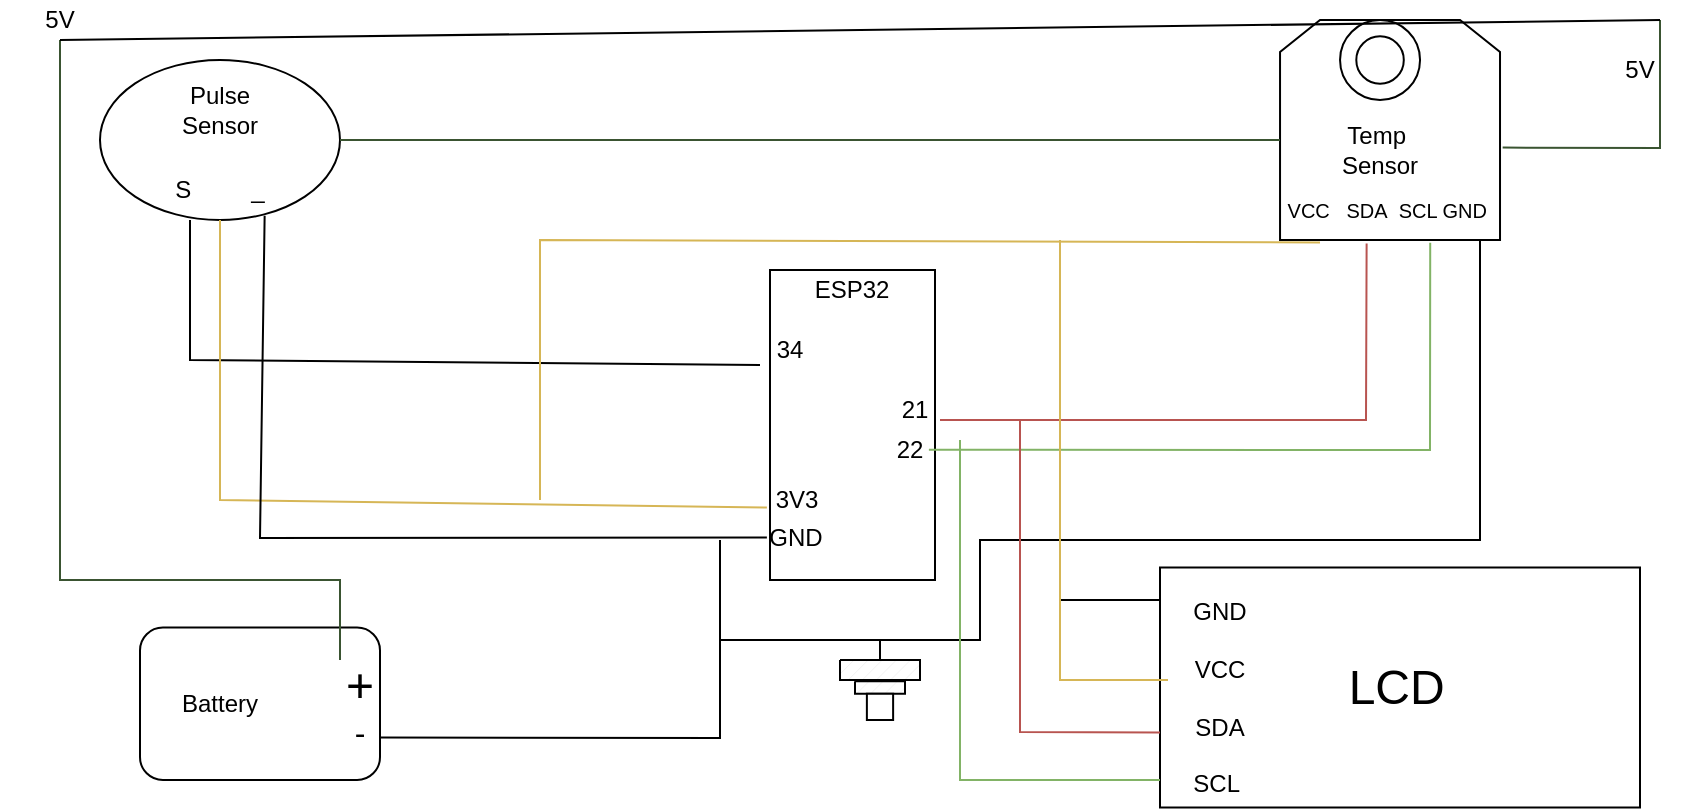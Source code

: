 <mxfile version="28.1.2">
  <diagram name="Page-1" id="38iq7cqJ-2t1s2Ds8JAe">
    <mxGraphModel dx="1042" dy="562" grid="1" gridSize="10" guides="1" tooltips="1" connect="1" arrows="1" fold="1" page="1" pageScale="1" pageWidth="850" pageHeight="1100" math="0" shadow="0">
      <root>
        <mxCell id="0" />
        <mxCell id="1" parent="0" />
        <mxCell id="iBKOn3mXy9IYe055b8Jy-1" value="" style="rounded=0;whiteSpace=wrap;html=1;rotation=-90;" parent="1" vertex="1">
          <mxGeometry x="358.75" y="191.25" width="155" height="82.5" as="geometry" />
        </mxCell>
        <mxCell id="iBKOn3mXy9IYe055b8Jy-2" value="ESP32" style="text;html=1;align=center;verticalAlign=middle;whiteSpace=wrap;rounded=0;" parent="1" vertex="1">
          <mxGeometry x="406.25" y="150" width="60" height="30" as="geometry" />
        </mxCell>
        <mxCell id="iBKOn3mXy9IYe055b8Jy-3" value="" style="ellipse;whiteSpace=wrap;html=1;" parent="1" vertex="1">
          <mxGeometry x="60" y="50" width="120" height="80" as="geometry" />
        </mxCell>
        <mxCell id="iBKOn3mXy9IYe055b8Jy-11" value="21" style="text;html=1;align=center;verticalAlign=middle;whiteSpace=wrap;rounded=0;" parent="1" vertex="1">
          <mxGeometry x="455" y="210" width="25" height="30" as="geometry" />
        </mxCell>
        <mxCell id="iBKOn3mXy9IYe055b8Jy-12" value="22" style="text;html=1;align=center;verticalAlign=middle;whiteSpace=wrap;rounded=0;" parent="1" vertex="1">
          <mxGeometry x="455" y="230" width="20" height="30" as="geometry" />
        </mxCell>
        <mxCell id="iBKOn3mXy9IYe055b8Jy-13" value="34" style="text;html=1;align=center;verticalAlign=middle;whiteSpace=wrap;rounded=0;" parent="1" vertex="1">
          <mxGeometry x="390" y="180" width="30" height="30" as="geometry" />
        </mxCell>
        <mxCell id="iBKOn3mXy9IYe055b8Jy-14" value="3V3" style="text;html=1;align=center;verticalAlign=middle;whiteSpace=wrap;rounded=0;" parent="1" vertex="1">
          <mxGeometry x="396.88" y="260" width="23.12" height="20" as="geometry" />
        </mxCell>
        <mxCell id="iBKOn3mXy9IYe055b8Jy-15" value="GND" style="text;html=1;align=center;verticalAlign=middle;whiteSpace=wrap;rounded=0;" parent="1" vertex="1">
          <mxGeometry x="393.44" y="273.75" width="30" height="30" as="geometry" />
        </mxCell>
        <mxCell id="iBKOn3mXy9IYe055b8Jy-18" value="" style="group" parent="1" vertex="1" connectable="0">
          <mxGeometry x="590" y="303.75" width="240" height="120" as="geometry" />
        </mxCell>
        <mxCell id="iBKOn3mXy9IYe055b8Jy-16" value="" style="rounded=0;whiteSpace=wrap;html=1;" parent="iBKOn3mXy9IYe055b8Jy-18" vertex="1">
          <mxGeometry width="240" height="120" as="geometry" />
        </mxCell>
        <mxCell id="iBKOn3mXy9IYe055b8Jy-17" value="&lt;font style=&quot;font-size: 24px;&quot;&gt;LCD&lt;/font&gt;&amp;nbsp;" style="text;html=1;align=center;verticalAlign=middle;whiteSpace=wrap;rounded=0;" parent="iBKOn3mXy9IYe055b8Jy-18" vertex="1">
          <mxGeometry x="90" y="45" width="60" height="30" as="geometry" />
        </mxCell>
        <mxCell id="iBKOn3mXy9IYe055b8Jy-19" value="GND&lt;div&gt;&lt;br&gt;&lt;/div&gt;&lt;div&gt;VCC&lt;/div&gt;&lt;div&gt;&lt;br&gt;&lt;/div&gt;&lt;div&gt;SDA&lt;/div&gt;&lt;div&gt;&lt;br&gt;&lt;/div&gt;&lt;div&gt;SCL&amp;nbsp;&lt;/div&gt;" style="text;html=1;align=center;verticalAlign=middle;whiteSpace=wrap;rounded=0;" parent="iBKOn3mXy9IYe055b8Jy-18" vertex="1">
          <mxGeometry y="30" width="60" height="70" as="geometry" />
        </mxCell>
        <mxCell id="iBKOn3mXy9IYe055b8Jy-21" value="" style="rounded=1;whiteSpace=wrap;html=1;" parent="1" vertex="1">
          <mxGeometry x="80" y="333.75" width="120" height="76.25" as="geometry" />
        </mxCell>
        <mxCell id="iBKOn3mXy9IYe055b8Jy-26" value="&lt;font style=&quot;font-size: 24px;&quot;&gt;+&lt;/font&gt;&lt;div&gt;&lt;font size=&quot;3&quot;&gt;-&lt;/font&gt;&lt;/div&gt;" style="text;html=1;align=center;verticalAlign=middle;whiteSpace=wrap;rounded=0;" parent="1" vertex="1">
          <mxGeometry x="160" y="350.31" width="60" height="43.12" as="geometry" />
        </mxCell>
        <mxCell id="iBKOn3mXy9IYe055b8Jy-27" value="Pulse Sensor" style="text;html=1;align=center;verticalAlign=middle;whiteSpace=wrap;rounded=0;" parent="1" vertex="1">
          <mxGeometry x="90" y="60" width="60" height="30" as="geometry" />
        </mxCell>
        <mxCell id="iBKOn3mXy9IYe055b8Jy-28" value="S&amp;nbsp; &amp;nbsp; &amp;nbsp; &amp;nbsp; &amp;nbsp;_" style="text;html=1;align=center;verticalAlign=middle;whiteSpace=wrap;rounded=0;" parent="1" vertex="1">
          <mxGeometry x="90" y="100" width="60" height="30" as="geometry" />
        </mxCell>
        <mxCell id="iBKOn3mXy9IYe055b8Jy-33" value="" style="group" parent="1" vertex="1" connectable="0">
          <mxGeometry x="650.02" y="30" width="129.99" height="110" as="geometry" />
        </mxCell>
        <mxCell id="iBKOn3mXy9IYe055b8Jy-5" value="" style="shape=loopLimit;whiteSpace=wrap;html=1;" parent="iBKOn3mXy9IYe055b8Jy-33" vertex="1">
          <mxGeometry width="109.99" height="110" as="geometry" />
        </mxCell>
        <mxCell id="iBKOn3mXy9IYe055b8Jy-9" value="Temp&amp;nbsp;&lt;div&gt;Sensor&lt;/div&gt;" style="text;html=1;align=center;verticalAlign=middle;whiteSpace=wrap;rounded=0;" parent="iBKOn3mXy9IYe055b8Jy-33" vertex="1">
          <mxGeometry x="20" y="50" width="60" height="30" as="geometry" />
        </mxCell>
        <mxCell id="iBKOn3mXy9IYe055b8Jy-29" value="" style="group" parent="iBKOn3mXy9IYe055b8Jy-33" vertex="1" connectable="0">
          <mxGeometry x="30" width="40" height="40" as="geometry" />
        </mxCell>
        <mxCell id="iBKOn3mXy9IYe055b8Jy-6" value="" style="ellipse;whiteSpace=wrap;html=1;aspect=fixed;" parent="iBKOn3mXy9IYe055b8Jy-29" vertex="1">
          <mxGeometry width="40" height="40" as="geometry" />
        </mxCell>
        <mxCell id="iBKOn3mXy9IYe055b8Jy-8" value="" style="ellipse;whiteSpace=wrap;html=1;aspect=fixed;" parent="iBKOn3mXy9IYe055b8Jy-29" vertex="1">
          <mxGeometry x="8.13" y="8.13" width="23.75" height="23.75" as="geometry" />
        </mxCell>
        <mxCell id="iBKOn3mXy9IYe055b8Jy-31" value="&lt;font style=&quot;font-size: 10px;&quot;&gt;VCC&amp;nbsp; &amp;nbsp;SDA&amp;nbsp; SCL GND&amp;nbsp;&lt;/font&gt;" style="text;html=1;align=center;verticalAlign=middle;whiteSpace=wrap;rounded=0;" parent="1" vertex="1">
          <mxGeometry x="630.01" y="110" width="150" height="30" as="geometry" />
        </mxCell>
        <mxCell id="iBKOn3mXy9IYe055b8Jy-35" value="" style="endArrow=none;html=1;rounded=0;entryX=0;entryY=0.75;entryDx=0;entryDy=0;exitX=0.25;exitY=1;exitDx=0;exitDy=0;" parent="1" source="iBKOn3mXy9IYe055b8Jy-28" target="iBKOn3mXy9IYe055b8Jy-13" edge="1">
          <mxGeometry width="50" height="50" relative="1" as="geometry">
            <mxPoint x="100" y="200" as="sourcePoint" />
            <mxPoint x="390" y="260" as="targetPoint" />
            <Array as="points">
              <mxPoint x="105" y="200" />
            </Array>
          </mxGeometry>
        </mxCell>
        <mxCell id="iBKOn3mXy9IYe055b8Jy-36" value="" style="endArrow=none;html=1;rounded=0;entryX=0;entryY=0;entryDx=0;entryDy=0;exitX=0.5;exitY=1;exitDx=0;exitDy=0;fillColor=#fff2cc;strokeColor=#d6b656;" parent="1" source="iBKOn3mXy9IYe055b8Jy-28" target="iBKOn3mXy9IYe055b8Jy-15" edge="1">
          <mxGeometry width="50" height="50" relative="1" as="geometry">
            <mxPoint x="340" y="310" as="sourcePoint" />
            <mxPoint x="390" y="260" as="targetPoint" />
            <Array as="points">
              <mxPoint x="120" y="270" />
            </Array>
          </mxGeometry>
        </mxCell>
        <mxCell id="iBKOn3mXy9IYe055b8Jy-38" value="" style="endArrow=none;html=1;rounded=0;entryX=0;entryY=0.5;entryDx=0;entryDy=0;exitX=0.872;exitY=0.929;exitDx=0;exitDy=0;exitPerimeter=0;" parent="1" source="iBKOn3mXy9IYe055b8Jy-28" target="iBKOn3mXy9IYe055b8Jy-15" edge="1">
          <mxGeometry width="50" height="50" relative="1" as="geometry">
            <mxPoint x="340" y="310" as="sourcePoint" />
            <mxPoint x="390" y="260" as="targetPoint" />
            <Array as="points">
              <mxPoint x="140" y="289" />
            </Array>
          </mxGeometry>
        </mxCell>
        <mxCell id="iBKOn3mXy9IYe055b8Jy-39" value="" style="endArrow=none;html=1;rounded=0;fillColor=#fff2cc;strokeColor=#d6b656;" parent="1" edge="1">
          <mxGeometry width="50" height="50" relative="1" as="geometry">
            <mxPoint x="280" y="270" as="sourcePoint" />
            <mxPoint x="670" y="141.25" as="targetPoint" />
            <Array as="points">
              <mxPoint x="280" y="140" />
            </Array>
          </mxGeometry>
        </mxCell>
        <mxCell id="iBKOn3mXy9IYe055b8Jy-40" value="" style="endArrow=none;html=1;rounded=0;entryX=0.422;entryY=1.059;entryDx=0;entryDy=0;entryPerimeter=0;fillColor=#f8cecc;strokeColor=#b85450;" parent="1" target="iBKOn3mXy9IYe055b8Jy-31" edge="1">
          <mxGeometry width="50" height="50" relative="1" as="geometry">
            <mxPoint x="480" y="230" as="sourcePoint" />
            <mxPoint x="530" y="180" as="targetPoint" />
            <Array as="points">
              <mxPoint x="693" y="230" />
            </Array>
          </mxGeometry>
        </mxCell>
        <mxCell id="iBKOn3mXy9IYe055b8Jy-41" value="" style="endArrow=none;html=1;rounded=0;entryX=0.634;entryY=1.047;entryDx=0;entryDy=0;entryPerimeter=0;exitX=0.42;exitY=0.963;exitDx=0;exitDy=0;exitPerimeter=0;fillColor=#d5e8d4;strokeColor=#82b366;" parent="1" source="iBKOn3mXy9IYe055b8Jy-1" target="iBKOn3mXy9IYe055b8Jy-31" edge="1">
          <mxGeometry width="50" height="50" relative="1" as="geometry">
            <mxPoint x="370" y="440" as="sourcePoint" />
            <mxPoint x="420" y="390" as="targetPoint" />
            <Array as="points">
              <mxPoint x="725" y="245" />
            </Array>
          </mxGeometry>
        </mxCell>
        <mxCell id="iBKOn3mXy9IYe055b8Jy-42" value="" style="endArrow=none;html=1;rounded=0;" parent="1" edge="1">
          <mxGeometry width="50" height="50" relative="1" as="geometry">
            <mxPoint x="370" y="290" as="sourcePoint" />
            <mxPoint x="750" y="140" as="targetPoint" />
            <Array as="points">
              <mxPoint x="370" y="340" />
              <mxPoint x="500" y="340" />
              <mxPoint x="500" y="290" />
              <mxPoint x="750" y="290" />
            </Array>
          </mxGeometry>
        </mxCell>
        <mxCell id="iBKOn3mXy9IYe055b8Jy-43" value="" style="endArrow=none;html=1;rounded=0;" parent="1" edge="1">
          <mxGeometry width="50" height="50" relative="1" as="geometry">
            <mxPoint x="540" y="290" as="sourcePoint" />
            <mxPoint x="590" y="320" as="targetPoint" />
            <Array as="points">
              <mxPoint x="540" y="320" />
            </Array>
          </mxGeometry>
        </mxCell>
        <mxCell id="iBKOn3mXy9IYe055b8Jy-44" value="" style="endArrow=none;html=1;rounded=0;fillColor=#fff2cc;strokeColor=#d6b656;" parent="1" edge="1">
          <mxGeometry width="50" height="50" relative="1" as="geometry">
            <mxPoint x="594" y="360" as="sourcePoint" />
            <mxPoint x="540" y="140" as="targetPoint" />
            <Array as="points">
              <mxPoint x="540" y="360" />
            </Array>
          </mxGeometry>
        </mxCell>
        <mxCell id="iBKOn3mXy9IYe055b8Jy-46" value="" style="endArrow=none;html=1;rounded=0;entryX=0;entryY=0.75;entryDx=0;entryDy=0;fillColor=#f8cecc;strokeColor=#b85450;" parent="1" target="iBKOn3mXy9IYe055b8Jy-19" edge="1">
          <mxGeometry width="50" height="50" relative="1" as="geometry">
            <mxPoint x="520" y="230" as="sourcePoint" />
            <mxPoint x="560" y="290" as="targetPoint" />
            <Array as="points">
              <mxPoint x="520" y="386" />
            </Array>
          </mxGeometry>
        </mxCell>
        <mxCell id="iBKOn3mXy9IYe055b8Jy-47" value="" style="endArrow=none;html=1;rounded=0;fillColor=#d5e8d4;strokeColor=#82b366;" parent="1" edge="1">
          <mxGeometry width="50" height="50" relative="1" as="geometry">
            <mxPoint x="490" y="240" as="sourcePoint" />
            <mxPoint x="590" y="410" as="targetPoint" />
            <Array as="points">
              <mxPoint x="490" y="410" />
            </Array>
          </mxGeometry>
        </mxCell>
        <mxCell id="iBKOn3mXy9IYe055b8Jy-48" value="" style="endArrow=none;html=1;rounded=0;" parent="1" edge="1">
          <mxGeometry width="50" height="50" relative="1" as="geometry">
            <mxPoint x="200" y="388.75" as="sourcePoint" />
            <mxPoint x="370" y="340" as="targetPoint" />
            <Array as="points">
              <mxPoint x="370" y="389" />
            </Array>
          </mxGeometry>
        </mxCell>
        <mxCell id="iBKOn3mXy9IYe055b8Jy-49" value="" style="endArrow=none;html=1;rounded=0;fillColor=#6d8764;strokeColor=#3A5431;" parent="1" target="iBKOn3mXy9IYe055b8Jy-64" edge="1">
          <mxGeometry width="50" height="50" relative="1" as="geometry">
            <mxPoint x="180" y="350" as="sourcePoint" />
            <mxPoint x="40.0" y="80" as="targetPoint" />
            <Array as="points">
              <mxPoint x="180" y="310" />
              <mxPoint x="40" y="310" />
              <mxPoint x="40" y="70" />
            </Array>
          </mxGeometry>
        </mxCell>
        <mxCell id="iBKOn3mXy9IYe055b8Jy-50" value="" style="endArrow=none;html=1;rounded=0;exitX=1;exitY=0.5;exitDx=0;exitDy=0;fillColor=#6d8764;strokeColor=#3A5431;" parent="1" source="iBKOn3mXy9IYe055b8Jy-3" edge="1">
          <mxGeometry width="50" height="50" relative="1" as="geometry">
            <mxPoint x="180" y="115" as="sourcePoint" />
            <mxPoint x="650" y="90" as="targetPoint" />
          </mxGeometry>
        </mxCell>
        <mxCell id="iBKOn3mXy9IYe055b8Jy-51" value="" style="endArrow=none;html=1;rounded=0;exitX=1.012;exitY=0.58;exitDx=0;exitDy=0;exitPerimeter=0;fillColor=#6d8764;strokeColor=#3A5431;" parent="1" source="iBKOn3mXy9IYe055b8Jy-5" edge="1">
          <mxGeometry width="50" height="50" relative="1" as="geometry">
            <mxPoint x="760" y="115" as="sourcePoint" />
            <mxPoint x="840" y="30" as="targetPoint" />
            <Array as="points">
              <mxPoint x="840" y="94" />
            </Array>
          </mxGeometry>
        </mxCell>
        <mxCell id="iBKOn3mXy9IYe055b8Jy-52" value="" style="endArrow=none;html=1;rounded=0;" parent="1" edge="1">
          <mxGeometry width="50" height="50" relative="1" as="geometry">
            <mxPoint x="450" y="370" as="sourcePoint" />
            <mxPoint x="450" y="340" as="targetPoint" />
            <Array as="points">
              <mxPoint x="450" y="350" />
            </Array>
          </mxGeometry>
        </mxCell>
        <mxCell id="iBKOn3mXy9IYe055b8Jy-53" value="" style="verticalLabelPosition=bottom;verticalAlign=top;html=1;shape=mxgraph.basic.patternFillRect;fillStyle=diag;step=5;fillStrokeWidth=0.2;fillStrokeColor=#dddddd;" parent="1" vertex="1">
          <mxGeometry x="430" y="350" width="40" height="10" as="geometry" />
        </mxCell>
        <mxCell id="iBKOn3mXy9IYe055b8Jy-54" value="" style="verticalLabelPosition=bottom;verticalAlign=top;html=1;shape=mxgraph.basic.patternFillRect;fillStyle=diag;step=5;fillStrokeWidth=0.2;fillStrokeColor=#dddddd;" parent="1" vertex="1">
          <mxGeometry x="437.5" y="360.63" width="25" height="6.25" as="geometry" />
        </mxCell>
        <mxCell id="iBKOn3mXy9IYe055b8Jy-60" value="" style="whiteSpace=wrap;html=1;aspect=fixed;" parent="1" vertex="1">
          <mxGeometry x="443.44" y="366.88" width="13.12" height="13.12" as="geometry" />
        </mxCell>
        <mxCell id="iBKOn3mXy9IYe055b8Jy-62" value="Battery" style="text;html=1;align=center;verticalAlign=middle;whiteSpace=wrap;rounded=0;" parent="1" vertex="1">
          <mxGeometry x="90" y="356.88" width="60" height="30" as="geometry" />
        </mxCell>
        <mxCell id="iBKOn3mXy9IYe055b8Jy-63" value="5V" style="text;html=1;align=center;verticalAlign=middle;whiteSpace=wrap;rounded=0;" parent="1" vertex="1">
          <mxGeometry x="810" y="40" width="40" height="30" as="geometry" />
        </mxCell>
        <mxCell id="iBKOn3mXy9IYe055b8Jy-64" value="5V" style="text;html=1;align=center;verticalAlign=middle;whiteSpace=wrap;rounded=0;" parent="1" vertex="1">
          <mxGeometry x="10" y="20" width="60" height="20" as="geometry" />
        </mxCell>
        <mxCell id="iBKOn3mXy9IYe055b8Jy-65" value="" style="endArrow=none;html=1;rounded=0;exitX=0.5;exitY=1;exitDx=0;exitDy=0;" parent="1" source="iBKOn3mXy9IYe055b8Jy-64" edge="1">
          <mxGeometry width="50" height="50" relative="1" as="geometry">
            <mxPoint x="375" y="60" as="sourcePoint" />
            <mxPoint x="840" y="30" as="targetPoint" />
          </mxGeometry>
        </mxCell>
      </root>
    </mxGraphModel>
  </diagram>
</mxfile>
